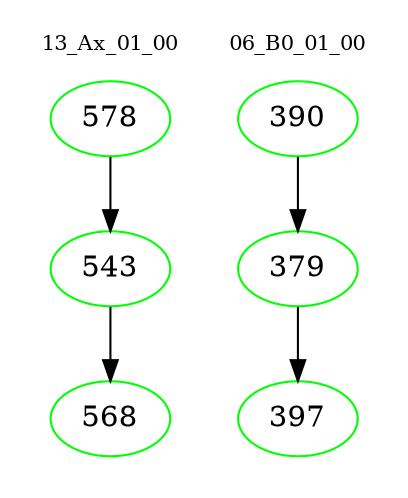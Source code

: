 digraph{
subgraph cluster_0 {
color = white
label = "13_Ax_01_00";
fontsize=10;
T0_578 [label="578", color="green"]
T0_578 -> T0_543 [color="black"]
T0_543 [label="543", color="green"]
T0_543 -> T0_568 [color="black"]
T0_568 [label="568", color="green"]
}
subgraph cluster_1 {
color = white
label = "06_B0_01_00";
fontsize=10;
T1_390 [label="390", color="green"]
T1_390 -> T1_379 [color="black"]
T1_379 [label="379", color="green"]
T1_379 -> T1_397 [color="black"]
T1_397 [label="397", color="green"]
}
}
